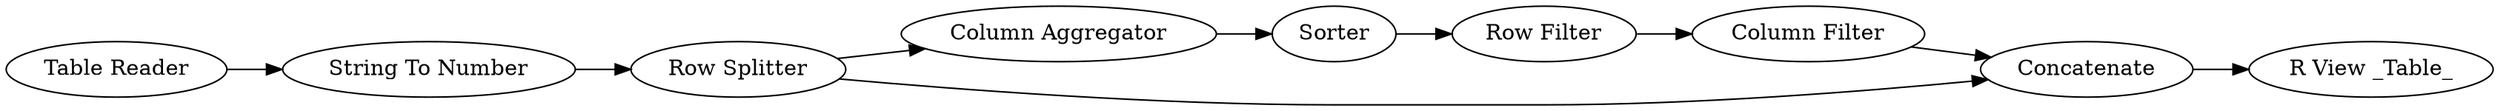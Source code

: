 digraph {
	1565 [label="R View _Table_"]
	1558 [label="Row Splitter"]
	1559 [label="String To Number"]
	1560 [label="Column Aggregator"]
	1561 [label=Sorter]
	1562 [label="Row Filter"]
	1563 [label="Column Filter"]
	1564 [label=Concatenate]
	1568 [label="Table Reader"]
	1558 -> 1564
	1558 -> 1560
	1559 -> 1558
	1560 -> 1561
	1561 -> 1562
	1562 -> 1563
	1563 -> 1564
	1564 -> 1565
	1568 -> 1559
	rankdir=LR
}
